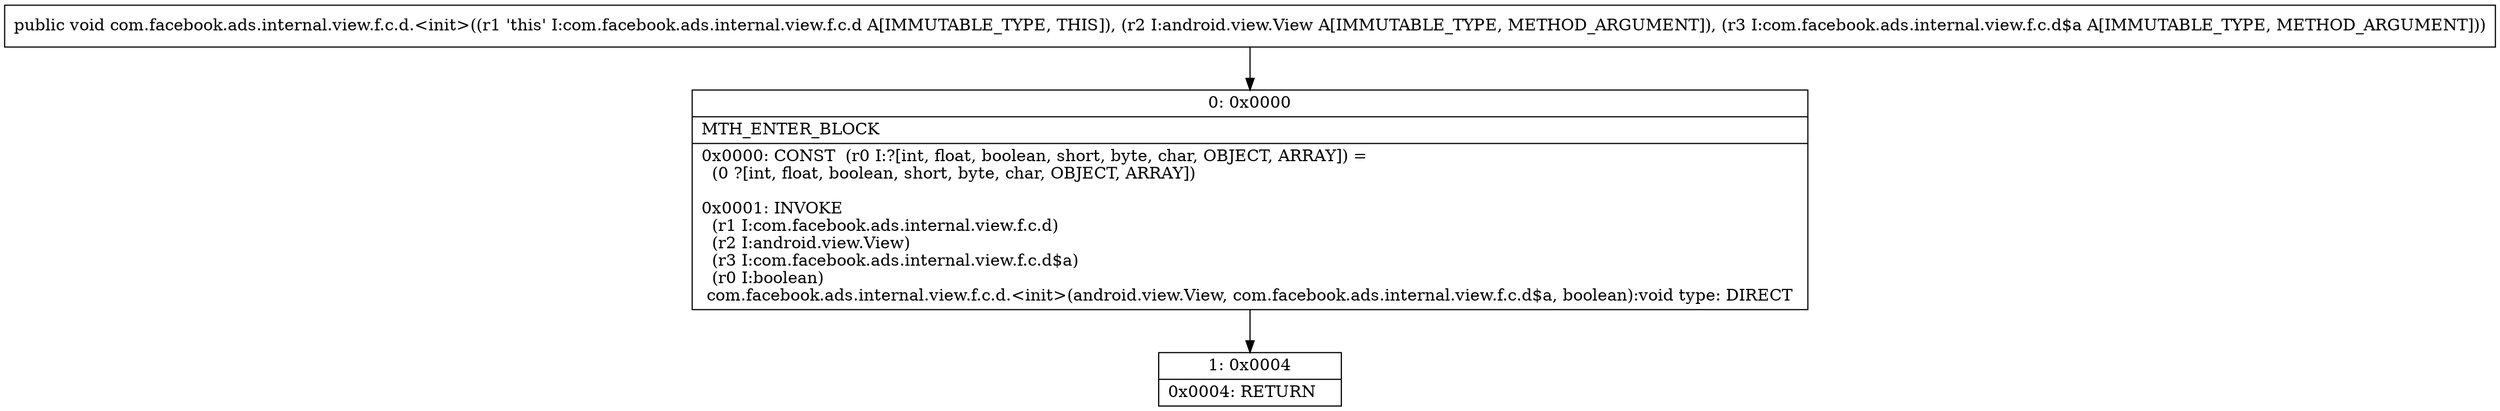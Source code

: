digraph "CFG forcom.facebook.ads.internal.view.f.c.d.\<init\>(Landroid\/view\/View;Lcom\/facebook\/ads\/internal\/view\/f\/c\/d$a;)V" {
Node_0 [shape=record,label="{0\:\ 0x0000|MTH_ENTER_BLOCK\l|0x0000: CONST  (r0 I:?[int, float, boolean, short, byte, char, OBJECT, ARRAY]) = \l  (0 ?[int, float, boolean, short, byte, char, OBJECT, ARRAY])\l \l0x0001: INVOKE  \l  (r1 I:com.facebook.ads.internal.view.f.c.d)\l  (r2 I:android.view.View)\l  (r3 I:com.facebook.ads.internal.view.f.c.d$a)\l  (r0 I:boolean)\l com.facebook.ads.internal.view.f.c.d.\<init\>(android.view.View, com.facebook.ads.internal.view.f.c.d$a, boolean):void type: DIRECT \l}"];
Node_1 [shape=record,label="{1\:\ 0x0004|0x0004: RETURN   \l}"];
MethodNode[shape=record,label="{public void com.facebook.ads.internal.view.f.c.d.\<init\>((r1 'this' I:com.facebook.ads.internal.view.f.c.d A[IMMUTABLE_TYPE, THIS]), (r2 I:android.view.View A[IMMUTABLE_TYPE, METHOD_ARGUMENT]), (r3 I:com.facebook.ads.internal.view.f.c.d$a A[IMMUTABLE_TYPE, METHOD_ARGUMENT])) }"];
MethodNode -> Node_0;
Node_0 -> Node_1;
}

